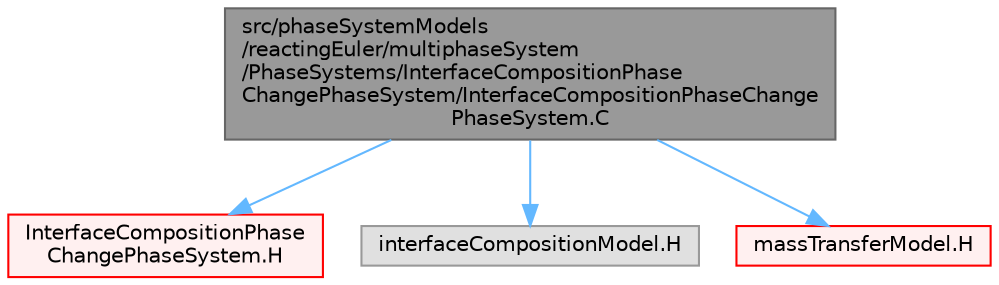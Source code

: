 digraph "src/phaseSystemModels/reactingEuler/multiphaseSystem/PhaseSystems/InterfaceCompositionPhaseChangePhaseSystem/InterfaceCompositionPhaseChangePhaseSystem.C"
{
 // LATEX_PDF_SIZE
  bgcolor="transparent";
  edge [fontname=Helvetica,fontsize=10,labelfontname=Helvetica,labelfontsize=10];
  node [fontname=Helvetica,fontsize=10,shape=box,height=0.2,width=0.4];
  Node1 [id="Node000001",label="src/phaseSystemModels\l/reactingEuler/multiphaseSystem\l/PhaseSystems/InterfaceCompositionPhase\lChangePhaseSystem/InterfaceCompositionPhaseChange\lPhaseSystem.C",height=0.2,width=0.4,color="gray40", fillcolor="grey60", style="filled", fontcolor="black",tooltip=" "];
  Node1 -> Node2 [id="edge1_Node000001_Node000002",color="steelblue1",style="solid",tooltip=" "];
  Node2 [id="Node000002",label="InterfaceCompositionPhase\lChangePhaseSystem.H",height=0.2,width=0.4,color="red", fillcolor="#FFF0F0", style="filled",URL="$InterfaceCompositionPhaseChangePhaseSystem_8H.html",tooltip=" "];
  Node1 -> Node414 [id="edge2_Node000001_Node000414",color="steelblue1",style="solid",tooltip=" "];
  Node414 [id="Node000414",label="interfaceCompositionModel.H",height=0.2,width=0.4,color="grey60", fillcolor="#E0E0E0", style="filled",tooltip=" "];
  Node1 -> Node415 [id="edge3_Node000001_Node000415",color="steelblue1",style="solid",tooltip=" "];
  Node415 [id="Node000415",label="massTransferModel.H",height=0.2,width=0.4,color="red", fillcolor="#FFF0F0", style="filled",URL="$massTransferModel_8H.html",tooltip=" "];
}
